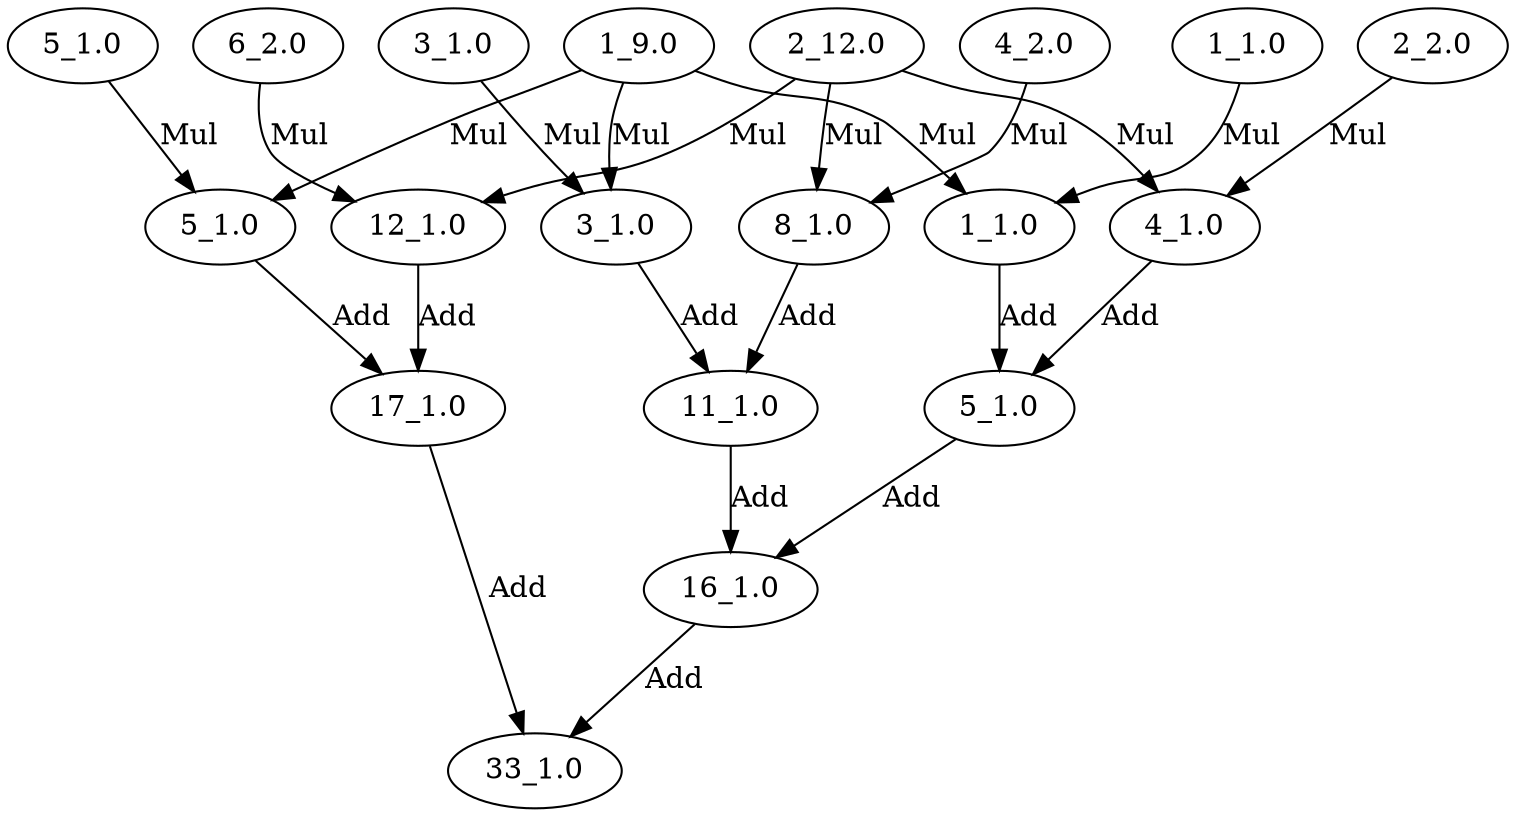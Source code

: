 digraph{
N0[label="1_1.0"]
N1[label="4_1.0"]
N2[label="5_1.0"]
N3[label="3_1.0"]
N4[label="8_1.0"]
N5[label="11_1.0"]
N6[label="5_1.0"]
N7[label="12_1.0"]
N8[label="17_1.0"]
N9[label="16_1.0"]
N10[label="33_1.0"]
N11[label="1_9.0"]
N12[label="2_12.0"]
N13[label="1_1.0"]
N14[label="2_2.0"]
N15[label="3_1.0"]
N16[label="4_2.0"]
N17[label="5_1.0"]
N18[label="6_2.0"]
N13->N0[label="Mul"]
N11->N0[label="Mul"]
N14->N1[label="Mul"]
N12->N1[label="Mul"]
N1->N2[label="Add"]
N0->N2[label="Add"]
N15->N3[label="Mul"]
N11->N3[label="Mul"]
N16->N4[label="Mul"]
N12->N4[label="Mul"]
N4->N5[label="Add"]
N3->N5[label="Add"]
N17->N6[label="Mul"]
N11->N6[label="Mul"]
N18->N7[label="Mul"]
N12->N7[label="Mul"]
N7->N8[label="Add"]
N6->N8[label="Add"]
N5->N9[label="Add"]
N2->N9[label="Add"]
N8->N10[label="Add"]
N9->N10[label="Add"]
}
